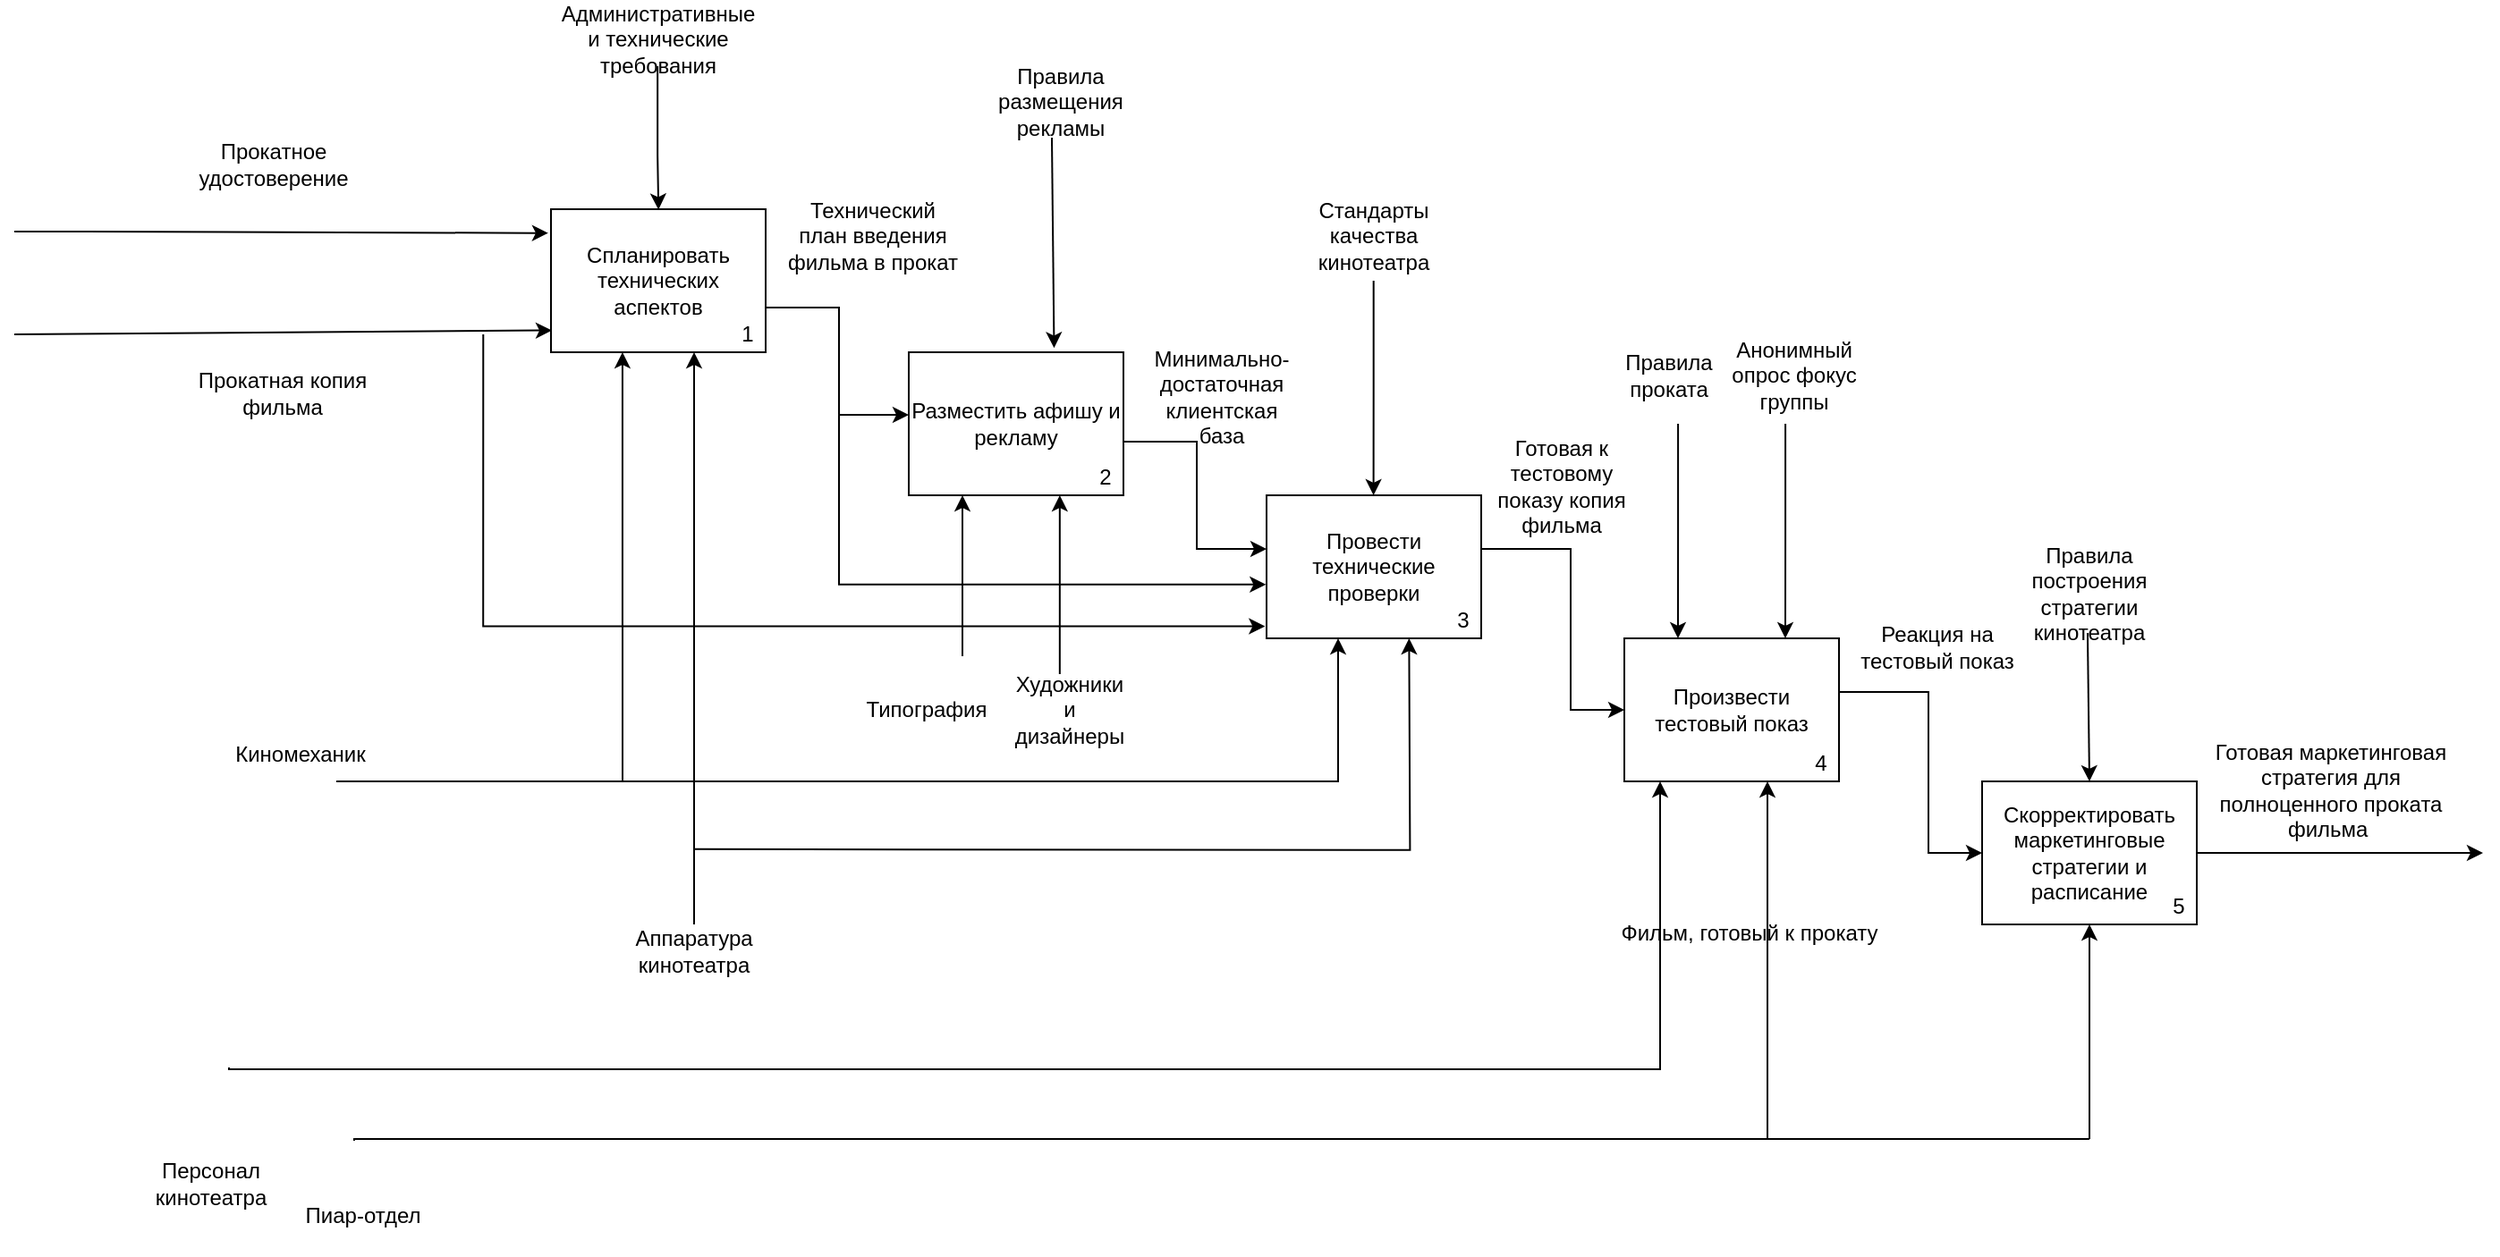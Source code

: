 <mxfile version="22.1.4" type="google">
  <diagram name="Страница — 1" id="qiVENkIFac_oLG_SXNMz">
    <mxGraphModel grid="1" page="1" gridSize="10" guides="1" tooltips="1" connect="1" arrows="1" fold="1" pageScale="1" pageWidth="1169" pageHeight="827" math="0" shadow="0">
      <root>
        <mxCell id="0" />
        <mxCell id="1" parent="0" />
        <mxCell id="nsT601dHXzGKFnKOP1Hn-2" value="Спланировать технических аспектов" style="rounded=0;whiteSpace=wrap;html=1;" vertex="1" parent="1">
          <mxGeometry x="280" y="160" width="120" height="80" as="geometry" />
        </mxCell>
        <mxCell id="nsT601dHXzGKFnKOP1Hn-3" value="Разместить афишу и рекламу" style="rounded=0;whiteSpace=wrap;html=1;" vertex="1" parent="1">
          <mxGeometry x="480" y="240" width="120" height="80" as="geometry" />
        </mxCell>
        <mxCell id="nsT601dHXzGKFnKOP1Hn-5" value="1" style="text;html=1;strokeColor=none;fillColor=none;align=center;verticalAlign=middle;whiteSpace=wrap;rounded=0;" vertex="1" parent="1">
          <mxGeometry x="380" y="220" width="20" height="20" as="geometry" />
        </mxCell>
        <mxCell id="nsT601dHXzGKFnKOP1Hn-6" value="2" style="text;html=1;strokeColor=none;fillColor=none;align=center;verticalAlign=middle;whiteSpace=wrap;rounded=0;" vertex="1" parent="1">
          <mxGeometry x="580" y="300" width="20" height="20" as="geometry" />
        </mxCell>
        <mxCell id="nsT601dHXzGKFnKOP1Hn-7" value="" style="endArrow=classic;html=1;rounded=0;entryX=-0.013;entryY=0.167;entryDx=0;entryDy=0;entryPerimeter=0;" edge="1" parent="1" target="nsT601dHXzGKFnKOP1Hn-2">
          <mxGeometry width="50" height="50" relative="1" as="geometry">
            <mxPoint x="-20" y="172.5" as="sourcePoint" />
            <mxPoint x="80" y="172.5" as="targetPoint" />
            <Array as="points">
              <mxPoint x="20" y="172.5" />
            </Array>
          </mxGeometry>
        </mxCell>
        <mxCell id="nsT601dHXzGKFnKOP1Hn-10" value="" style="endArrow=classic;html=1;rounded=0;entryX=0.004;entryY=0.847;entryDx=0;entryDy=0;entryPerimeter=0;" edge="1" parent="1" target="nsT601dHXzGKFnKOP1Hn-2">
          <mxGeometry width="50" height="50" relative="1" as="geometry">
            <mxPoint x="-20" y="230" as="sourcePoint" />
            <mxPoint x="30" y="180" as="targetPoint" />
          </mxGeometry>
        </mxCell>
        <mxCell id="nsT601dHXzGKFnKOP1Hn-12" value="" style="endArrow=classic;html=1;rounded=0;edgeStyle=orthogonalEdgeStyle;entryX=0;entryY=0.5;entryDx=0;entryDy=0;" edge="1" parent="1">
          <mxGeometry width="50" height="50" relative="1" as="geometry">
            <mxPoint x="400" y="215" as="sourcePoint" />
            <mxPoint x="480" y="275" as="targetPoint" />
            <Array as="points">
              <mxPoint x="441" y="215" />
              <mxPoint x="441" y="275" />
            </Array>
          </mxGeometry>
        </mxCell>
        <mxCell id="nsT601dHXzGKFnKOP1Hn-13" value="" style="endArrow=classic;html=1;rounded=0;edgeStyle=orthogonalEdgeStyle;entryX=0;entryY=0.5;entryDx=0;entryDy=0;" edge="1" parent="1">
          <mxGeometry width="50" height="50" relative="1" as="geometry">
            <mxPoint x="600" y="290" as="sourcePoint" />
            <mxPoint x="680" y="350" as="targetPoint" />
            <Array as="points">
              <mxPoint x="641" y="290" />
              <mxPoint x="641" y="350" />
            </Array>
          </mxGeometry>
        </mxCell>
        <mxCell id="nsT601dHXzGKFnKOP1Hn-14" value="" style="group" connectable="0" vertex="1" parent="1">
          <mxGeometry x="680" y="320" width="120" height="80" as="geometry" />
        </mxCell>
        <mxCell id="nsT601dHXzGKFnKOP1Hn-15" value="Провести технические проверки" style="rounded=0;whiteSpace=wrap;html=1;" vertex="1" parent="nsT601dHXzGKFnKOP1Hn-14">
          <mxGeometry width="120" height="80" as="geometry" />
        </mxCell>
        <mxCell id="nsT601dHXzGKFnKOP1Hn-16" value="3" style="text;html=1;strokeColor=none;fillColor=none;align=center;verticalAlign=middle;whiteSpace=wrap;rounded=0;" vertex="1" parent="nsT601dHXzGKFnKOP1Hn-14">
          <mxGeometry x="100" y="60" width="20" height="20" as="geometry" />
        </mxCell>
        <mxCell id="nsT601dHXzGKFnKOP1Hn-17" value="" style="endArrow=classic;html=1;rounded=0;edgeStyle=orthogonalEdgeStyle;exitX=0.871;exitY=-0.074;exitDx=0;exitDy=0;exitPerimeter=0;entryX=-0.007;entryY=0.916;entryDx=0;entryDy=0;entryPerimeter=0;" edge="1" parent="1" target="nsT601dHXzGKFnKOP1Hn-15">
          <mxGeometry width="50" height="50" relative="1" as="geometry">
            <mxPoint x="242.14" y="230.0" as="sourcePoint" />
            <mxPoint x="480.0" y="312.78" as="targetPoint" />
            <Array as="points">
              <mxPoint x="242" y="393" />
            </Array>
          </mxGeometry>
        </mxCell>
        <mxCell id="nsT601dHXzGKFnKOP1Hn-18" value="" style="group" connectable="0" vertex="1" parent="1">
          <mxGeometry x="880" y="400" width="120" height="80" as="geometry" />
        </mxCell>
        <mxCell id="nsT601dHXzGKFnKOP1Hn-19" value="Произвести тестовый показ" style="rounded=0;whiteSpace=wrap;html=1;" vertex="1" parent="nsT601dHXzGKFnKOP1Hn-18">
          <mxGeometry width="120" height="80" as="geometry" />
        </mxCell>
        <mxCell id="nsT601dHXzGKFnKOP1Hn-20" value="4" style="text;html=1;strokeColor=none;fillColor=none;align=center;verticalAlign=middle;whiteSpace=wrap;rounded=0;" vertex="1" parent="nsT601dHXzGKFnKOP1Hn-18">
          <mxGeometry x="100" y="60" width="20" height="20" as="geometry" />
        </mxCell>
        <mxCell id="nsT601dHXzGKFnKOP1Hn-21" value="Технический план введения фильма в прокат" style="text;html=1;strokeColor=none;fillColor=none;align=center;verticalAlign=middle;whiteSpace=wrap;rounded=0;" vertex="1" parent="1">
          <mxGeometry x="410" y="147.5" width="100" height="55" as="geometry" />
        </mxCell>
        <mxCell id="nsT601dHXzGKFnKOP1Hn-22" value="" style="endArrow=classic;html=1;rounded=0;entryX=-0.003;entryY=0.624;entryDx=0;entryDy=0;entryPerimeter=0;edgeStyle=orthogonalEdgeStyle;" edge="1" parent="1" target="nsT601dHXzGKFnKOP1Hn-15">
          <mxGeometry width="50" height="50" relative="1" as="geometry">
            <mxPoint x="441" y="230" as="sourcePoint" />
            <mxPoint x="670.48" y="370.88" as="targetPoint" />
            <Array as="points">
              <mxPoint x="441" y="370" />
            </Array>
          </mxGeometry>
        </mxCell>
        <mxCell id="nsT601dHXzGKFnKOP1Hn-23" value="Минимально-достаточная клиентская база" style="text;html=1;strokeColor=none;fillColor=none;align=center;verticalAlign=middle;whiteSpace=wrap;rounded=0;" vertex="1" parent="1">
          <mxGeometry x="610" y="240" width="90" height="50" as="geometry" />
        </mxCell>
        <mxCell id="nsT601dHXzGKFnKOP1Hn-24" value="Скорректировать маркетинговые стратегии и расписание" style="rounded=0;whiteSpace=wrap;html=1;" vertex="1" parent="1">
          <mxGeometry x="1080" y="480" width="120" height="80" as="geometry" />
        </mxCell>
        <mxCell id="nsT601dHXzGKFnKOP1Hn-26" value="" style="endArrow=classic;html=1;rounded=0;edgeStyle=orthogonalEdgeStyle;entryX=0;entryY=0.5;entryDx=0;entryDy=0;" edge="1" parent="1" target="nsT601dHXzGKFnKOP1Hn-19">
          <mxGeometry width="50" height="50" relative="1" as="geometry">
            <mxPoint x="800" y="350" as="sourcePoint" />
            <mxPoint x="850" y="440" as="targetPoint" />
            <Array as="points">
              <mxPoint x="850" y="350" />
              <mxPoint x="850" y="440" />
            </Array>
          </mxGeometry>
        </mxCell>
        <mxCell id="nsT601dHXzGKFnKOP1Hn-27" value="Готовая к тестовому показу копия фильма" style="text;html=1;strokeColor=none;fillColor=none;align=center;verticalAlign=middle;whiteSpace=wrap;rounded=0;" vertex="1" parent="1">
          <mxGeometry x="800" y="290" width="90" height="50" as="geometry" />
        </mxCell>
        <mxCell id="nsT601dHXzGKFnKOP1Hn-28" value="" style="endArrow=classic;html=1;rounded=0;edgeStyle=orthogonalEdgeStyle;entryX=0;entryY=0.5;entryDx=0;entryDy=0;" edge="1" parent="1">
          <mxGeometry width="50" height="50" relative="1" as="geometry">
            <mxPoint x="1000" y="430" as="sourcePoint" />
            <mxPoint x="1080" y="520" as="targetPoint" />
            <Array as="points">
              <mxPoint x="1050" y="430" />
              <mxPoint x="1050" y="520" />
            </Array>
          </mxGeometry>
        </mxCell>
        <mxCell id="nsT601dHXzGKFnKOP1Hn-29" value="Реакция на тестовый показ" style="text;html=1;strokeColor=none;fillColor=none;align=center;verticalAlign=middle;whiteSpace=wrap;rounded=0;" vertex="1" parent="1">
          <mxGeometry x="1010" y="380" width="90" height="50" as="geometry" />
        </mxCell>
        <mxCell id="nsT601dHXzGKFnKOP1Hn-30" value="Фильм, готовый к прокату" style="text;html=1;strokeColor=none;fillColor=none;align=center;verticalAlign=middle;whiteSpace=wrap;rounded=0;" vertex="1" parent="1">
          <mxGeometry x="820" y="550" width="260" height="30" as="geometry" />
        </mxCell>
        <mxCell id="nsT601dHXzGKFnKOP1Hn-31" value="5" style="text;html=1;strokeColor=none;fillColor=none;align=center;verticalAlign=middle;whiteSpace=wrap;rounded=0;" vertex="1" parent="1">
          <mxGeometry x="1180" y="540" width="20" height="20" as="geometry" />
        </mxCell>
        <mxCell id="nsT601dHXzGKFnKOP1Hn-33" value="Готовая маркетинговая стратегия для полноценного проката фильма&amp;nbsp;" style="text;html=1;strokeColor=none;fillColor=none;align=center;verticalAlign=middle;whiteSpace=wrap;rounded=0;" vertex="1" parent="1">
          <mxGeometry x="1200" y="470" width="150" height="30" as="geometry" />
        </mxCell>
        <mxCell id="nsT601dHXzGKFnKOP1Hn-36" value="" style="endArrow=classic;html=1;rounded=0;" edge="1" parent="1">
          <mxGeometry width="50" height="50" relative="1" as="geometry">
            <mxPoint x="1200" y="520" as="sourcePoint" />
            <mxPoint x="1360" y="520" as="targetPoint" />
          </mxGeometry>
        </mxCell>
        <mxCell id="nsT601dHXzGKFnKOP1Hn-39" value="Персонал кинотеатра" style="text;html=1;strokeColor=none;fillColor=none;align=center;verticalAlign=middle;whiteSpace=wrap;rounded=0;" vertex="1" parent="1">
          <mxGeometry x="60" y="690" width="60" height="30" as="geometry" />
        </mxCell>
        <mxCell id="nsT601dHXzGKFnKOP1Hn-41" value="Пиар-отдел" style="text;html=1;strokeColor=none;fillColor=none;align=center;verticalAlign=middle;whiteSpace=wrap;rounded=0;" vertex="1" parent="1">
          <mxGeometry x="140" y="700" width="70" height="45" as="geometry" />
        </mxCell>
        <mxCell id="nsT601dHXzGKFnKOP1Hn-42" value="" style="endArrow=classic;html=1;rounded=0;entryX=0.171;entryY=0.003;entryDx=0;entryDy=0;entryPerimeter=0;" edge="1" parent="1">
          <mxGeometry width="50" height="50" relative="1" as="geometry">
            <mxPoint x="339.58" y="80" as="sourcePoint" />
            <mxPoint x="340.1" y="160.24" as="targetPoint" />
            <Array as="points">
              <mxPoint x="339.58" y="130" />
            </Array>
          </mxGeometry>
        </mxCell>
        <mxCell id="nsT601dHXzGKFnKOP1Hn-43" value="Административные и технические требования" style="text;html=1;strokeColor=none;fillColor=none;align=center;verticalAlign=middle;whiteSpace=wrap;rounded=0;" vertex="1" parent="1">
          <mxGeometry x="310" y="50" width="60" height="30" as="geometry" />
        </mxCell>
        <mxCell id="nsT601dHXzGKFnKOP1Hn-44" value="" style="endArrow=classic;html=1;rounded=0;entryX=0.333;entryY=1;entryDx=0;entryDy=0;entryPerimeter=0;" edge="1" parent="1" target="nsT601dHXzGKFnKOP1Hn-2">
          <mxGeometry width="50" height="50" relative="1" as="geometry">
            <mxPoint x="320" y="480" as="sourcePoint" />
            <mxPoint x="370" y="430" as="targetPoint" />
          </mxGeometry>
        </mxCell>
        <mxCell id="nsT601dHXzGKFnKOP1Hn-45" value="" style="endArrow=classic;html=1;rounded=0;edgeStyle=orthogonalEdgeStyle;" edge="1" parent="1">
          <mxGeometry width="50" height="50" relative="1" as="geometry">
            <mxPoint x="160" y="480" as="sourcePoint" />
            <mxPoint x="720" y="400" as="targetPoint" />
            <Array as="points">
              <mxPoint x="720" y="480" />
            </Array>
          </mxGeometry>
        </mxCell>
        <mxCell id="nsT601dHXzGKFnKOP1Hn-46" value="Киномеханик" style="text;html=1;strokeColor=none;fillColor=none;align=center;verticalAlign=middle;whiteSpace=wrap;rounded=0;" vertex="1" parent="1">
          <mxGeometry x="80" y="450" width="120" height="30" as="geometry" />
        </mxCell>
        <mxCell id="nsT601dHXzGKFnKOP1Hn-47" value="" style="endArrow=classic;html=1;rounded=0;edgeStyle=orthogonalEdgeStyle;" edge="1" parent="1">
          <mxGeometry width="50" height="50" relative="1" as="geometry">
            <mxPoint x="360" y="560" as="sourcePoint" />
            <mxPoint x="360" y="240" as="targetPoint" />
          </mxGeometry>
        </mxCell>
        <mxCell id="nsT601dHXzGKFnKOP1Hn-48" value="Аппаратура кинотеатра" style="text;html=1;strokeColor=none;fillColor=none;align=center;verticalAlign=middle;whiteSpace=wrap;rounded=0;" vertex="1" parent="1">
          <mxGeometry x="330" y="560" width="60" height="30" as="geometry" />
        </mxCell>
        <mxCell id="nsT601dHXzGKFnKOP1Hn-49" value="" style="endArrow=classic;html=1;rounded=0;edgeStyle=orthogonalEdgeStyle;" edge="1" parent="1">
          <mxGeometry width="50" height="50" relative="1" as="geometry">
            <mxPoint x="170" y="681" as="sourcePoint" />
            <mxPoint x="960" y="480" as="targetPoint" />
            <Array as="points">
              <mxPoint x="960" y="680" />
            </Array>
          </mxGeometry>
        </mxCell>
        <mxCell id="nsT601dHXzGKFnKOP1Hn-50" value="" style="endArrow=classic;html=1;rounded=0;edgeStyle=orthogonalEdgeStyle;" edge="1" parent="1">
          <mxGeometry width="50" height="50" relative="1" as="geometry">
            <mxPoint x="100" y="640" as="sourcePoint" />
            <mxPoint x="900" y="480" as="targetPoint" />
            <Array as="points">
              <mxPoint x="100" y="641" />
              <mxPoint x="900" y="641" />
              <mxPoint x="900" y="560" />
            </Array>
          </mxGeometry>
        </mxCell>
        <mxCell id="nsT601dHXzGKFnKOP1Hn-51" value="" style="endArrow=classic;html=1;rounded=0;edgeStyle=orthogonalEdgeStyle;entryX=0.664;entryY=1.026;entryDx=0;entryDy=0;entryPerimeter=0;" edge="1" parent="1">
          <mxGeometry width="50" height="50" relative="1" as="geometry">
            <mxPoint x="360" y="517.92" as="sourcePoint" />
            <mxPoint x="759.68" y="400.0" as="targetPoint" />
          </mxGeometry>
        </mxCell>
        <mxCell id="nsT601dHXzGKFnKOP1Hn-52" value="" style="endArrow=classic;html=1;rounded=0;" edge="1" parent="1">
          <mxGeometry width="50" height="50" relative="1" as="geometry">
            <mxPoint x="564.41" y="420" as="sourcePoint" />
            <mxPoint x="564.41" y="320" as="targetPoint" />
          </mxGeometry>
        </mxCell>
        <mxCell id="nsT601dHXzGKFnKOP1Hn-54" value="" style="endArrow=classic;html=1;rounded=0;entryX=0.677;entryY=-0.029;entryDx=0;entryDy=0;entryPerimeter=0;" edge="1" parent="1" target="nsT601dHXzGKFnKOP1Hn-3">
          <mxGeometry width="50" height="50" relative="1" as="geometry">
            <mxPoint x="560" y="120" as="sourcePoint" />
            <mxPoint x="610" y="70" as="targetPoint" />
          </mxGeometry>
        </mxCell>
        <mxCell id="nsT601dHXzGKFnKOP1Hn-55" value="Правила размещения рекламы" style="text;html=1;strokeColor=none;fillColor=none;align=center;verticalAlign=middle;whiteSpace=wrap;rounded=0;" vertex="1" parent="1">
          <mxGeometry x="510" y="70" width="110" height="60" as="geometry" />
        </mxCell>
        <mxCell id="nsT601dHXzGKFnKOP1Hn-56" value="" style="endArrow=classic;html=1;rounded=0;entryX=0.833;entryY=0;entryDx=0;entryDy=0;entryPerimeter=0;" edge="1" parent="1">
          <mxGeometry width="50" height="50" relative="1" as="geometry">
            <mxPoint x="739.84" y="200" as="sourcePoint" />
            <mxPoint x="739.8" y="320" as="targetPoint" />
            <Array as="points">
              <mxPoint x="739.84" y="260" />
            </Array>
          </mxGeometry>
        </mxCell>
        <mxCell id="nsT601dHXzGKFnKOP1Hn-57" value="Стандарты качества кинотеатра" style="text;html=1;strokeColor=none;fillColor=none;align=center;verticalAlign=middle;whiteSpace=wrap;rounded=0;" vertex="1" parent="1">
          <mxGeometry x="710" y="160" width="60" height="30" as="geometry" />
        </mxCell>
        <mxCell id="nsT601dHXzGKFnKOP1Hn-58" value="" style="endArrow=classic;html=1;rounded=0;entryX=0.833;entryY=0;entryDx=0;entryDy=0;entryPerimeter=0;" edge="1" parent="1">
          <mxGeometry width="50" height="50" relative="1" as="geometry">
            <mxPoint x="910.04" y="280" as="sourcePoint" />
            <mxPoint x="910" y="400" as="targetPoint" />
            <Array as="points">
              <mxPoint x="910.04" y="340" />
            </Array>
          </mxGeometry>
        </mxCell>
        <mxCell id="nsT601dHXzGKFnKOP1Hn-59" value="" style="endArrow=classic;html=1;rounded=0;entryX=0.833;entryY=0;entryDx=0;entryDy=0;entryPerimeter=0;" edge="1" parent="1">
          <mxGeometry width="50" height="50" relative="1" as="geometry">
            <mxPoint x="970.04" y="280" as="sourcePoint" />
            <mxPoint x="970" y="400" as="targetPoint" />
            <Array as="points">
              <mxPoint x="970.04" y="340" />
            </Array>
          </mxGeometry>
        </mxCell>
        <mxCell id="nsT601dHXzGKFnKOP1Hn-60" value="Правила проката" style="text;html=1;strokeColor=none;fillColor=none;align=center;verticalAlign=middle;whiteSpace=wrap;rounded=0;" vertex="1" parent="1">
          <mxGeometry x="860" y="227.5" width="90" height="50" as="geometry" />
        </mxCell>
        <mxCell id="nsT601dHXzGKFnKOP1Hn-61" value="Анонимный опрос фокус группы" style="text;html=1;strokeColor=none;fillColor=none;align=center;verticalAlign=middle;whiteSpace=wrap;rounded=0;" vertex="1" parent="1">
          <mxGeometry x="930" y="227.5" width="90" height="50" as="geometry" />
        </mxCell>
        <mxCell id="nsT601dHXzGKFnKOP1Hn-62" value="" style="endArrow=none;html=1;rounded=0;" edge="1" parent="1">
          <mxGeometry width="50" height="50" relative="1" as="geometry">
            <mxPoint x="960" y="680" as="sourcePoint" />
            <mxPoint x="1140" y="680" as="targetPoint" />
          </mxGeometry>
        </mxCell>
        <mxCell id="nsT601dHXzGKFnKOP1Hn-63" value="" style="endArrow=classic;html=1;rounded=0;entryX=0.5;entryY=1;entryDx=0;entryDy=0;" edge="1" parent="1" target="nsT601dHXzGKFnKOP1Hn-24">
          <mxGeometry width="50" height="50" relative="1" as="geometry">
            <mxPoint x="1140" y="680" as="sourcePoint" />
            <mxPoint x="820" y="430" as="targetPoint" />
          </mxGeometry>
        </mxCell>
        <mxCell id="nsT601dHXzGKFnKOP1Hn-64" value="Правила построения стратегии кинотеатра" style="text;html=1;strokeColor=none;fillColor=none;align=center;verticalAlign=middle;whiteSpace=wrap;rounded=0;" vertex="1" parent="1">
          <mxGeometry x="1110" y="360" width="60" height="30" as="geometry" />
        </mxCell>
        <mxCell id="nsT601dHXzGKFnKOP1Hn-65" value="" style="endArrow=classic;html=1;rounded=0;entryX=0.5;entryY=0;entryDx=0;entryDy=0;exitX=0.483;exitY=1.233;exitDx=0;exitDy=0;exitPerimeter=0;" edge="1" parent="1" source="nsT601dHXzGKFnKOP1Hn-64" target="nsT601dHXzGKFnKOP1Hn-24">
          <mxGeometry width="50" height="50" relative="1" as="geometry">
            <mxPoint x="770" y="480" as="sourcePoint" />
            <mxPoint x="820" y="430" as="targetPoint" />
          </mxGeometry>
        </mxCell>
        <mxCell id="nsT601dHXzGKFnKOP1Hn-66" value="Прокатное удостоверение" style="text;html=1;strokeColor=none;fillColor=none;align=center;verticalAlign=middle;whiteSpace=wrap;rounded=0;" vertex="1" parent="1">
          <mxGeometry x="80" y="110" width="90" height="50" as="geometry" />
        </mxCell>
        <mxCell id="nsT601dHXzGKFnKOP1Hn-68" value="Прокатная копия фильма" style="text;html=1;strokeColor=none;fillColor=none;align=center;verticalAlign=middle;whiteSpace=wrap;rounded=0;" vertex="1" parent="1">
          <mxGeometry x="80" y="235" width="100" height="55" as="geometry" />
        </mxCell>
        <mxCell id="nsT601dHXzGKFnKOP1Hn-53" value="Художники и дизайнеры" style="text;html=1;strokeColor=none;fillColor=none;align=center;verticalAlign=middle;whiteSpace=wrap;rounded=0;" vertex="1" parent="1">
          <mxGeometry x="540" y="425" width="60" height="30" as="geometry" />
        </mxCell>
        <mxCell id="nsT601dHXzGKFnKOP1Hn-70" value="" style="endArrow=classic;html=1;rounded=0;entryX=0.25;entryY=1;entryDx=0;entryDy=0;" edge="1" parent="1" target="nsT601dHXzGKFnKOP1Hn-3">
          <mxGeometry width="50" height="50" relative="1" as="geometry">
            <mxPoint x="510" y="410" as="sourcePoint" />
            <mxPoint x="590" y="370" as="targetPoint" />
          </mxGeometry>
        </mxCell>
        <mxCell id="nsT601dHXzGKFnKOP1Hn-71" value="Типография" style="text;html=1;strokeColor=none;fillColor=none;align=center;verticalAlign=middle;whiteSpace=wrap;rounded=0;" vertex="1" parent="1">
          <mxGeometry x="460" y="425" width="60" height="30" as="geometry" />
        </mxCell>
      </root>
    </mxGraphModel>
  </diagram>
</mxfile>
